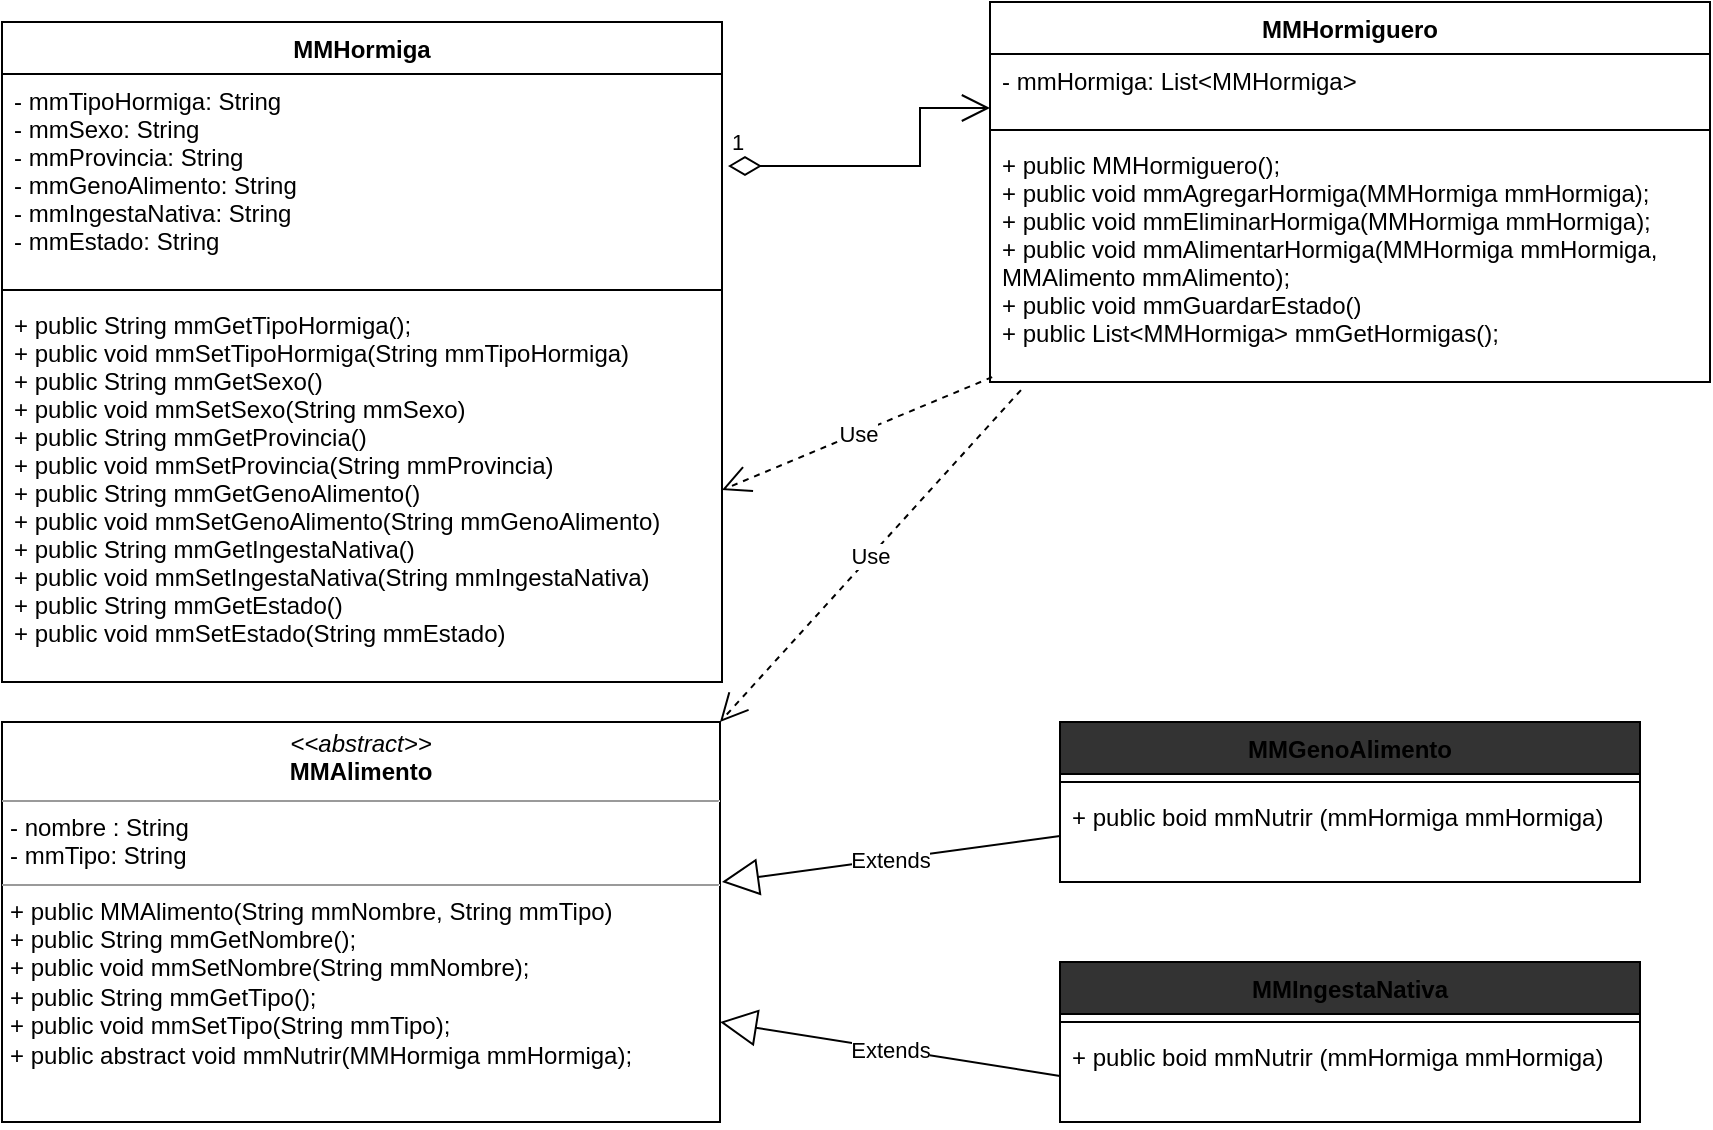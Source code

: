 <mxfile>
    <diagram id="z_uSLRBLm9-AL7y3q-LX" name="Page-1">
        <mxGraphModel dx="986" dy="571" grid="1" gridSize="10" guides="1" tooltips="1" connect="1" arrows="1" fold="1" page="1" pageScale="1" pageWidth="850" pageHeight="1100" math="0" shadow="0">
            <root>
                <mxCell id="0"/>
                <mxCell id="1" parent="0"/>
                <mxCell id="23" value="&lt;p style=&quot;margin:0px;margin-top:4px;text-align:center;&quot;&gt;&lt;i&gt;&amp;lt;&amp;lt;abstract&amp;gt;&amp;gt;&lt;/i&gt;&lt;br&gt;&lt;b&gt;MMAlimento&lt;/b&gt;&lt;/p&gt;&lt;hr size=&quot;1&quot;&gt;&lt;p style=&quot;margin:0px;margin-left:4px;&quot;&gt;- nombre : String&lt;br&gt;&lt;/p&gt;&lt;p style=&quot;margin:0px;margin-left:4px;&quot;&gt;- mmTipo: String&lt;/p&gt;&lt;hr size=&quot;1&quot;&gt;&lt;p style=&quot;margin:0px;margin-left:4px;&quot;&gt;+ public MMAlimento(String mmNombre, String mmTipo)&lt;/p&gt;&lt;p style=&quot;margin:0px;margin-left:4px;&quot;&gt;+ public String mmGetNombre();&lt;/p&gt;&lt;p style=&quot;margin:0px;margin-left:4px;&quot;&gt;+ public void mmSetNombre(String mmNombre);&lt;/p&gt;&lt;p style=&quot;margin:0px;margin-left:4px;&quot;&gt;+ public String mmGetTipo();&lt;/p&gt;&lt;p style=&quot;margin:0px;margin-left:4px;&quot;&gt;+ public void mmSetTipo(String mmTipo);&lt;/p&gt;&lt;p style=&quot;margin:0px;margin-left:4px;&quot;&gt;+ public abstract void mmNutrir(MMHormiga mmHormiga);&lt;/p&gt;" style="verticalAlign=top;align=left;overflow=fill;fontSize=12;fontFamily=Helvetica;html=1;" vertex="1" parent="1">
                    <mxGeometry x="31" y="370" width="359" height="200" as="geometry"/>
                </mxCell>
                <mxCell id="24" value="MMGenoAlimento" style="swimlane;fontStyle=1;align=center;verticalAlign=top;childLayout=stackLayout;horizontal=1;startSize=26;horizontalStack=0;resizeParent=1;resizeParentMax=0;resizeLast=0;collapsible=1;marginBottom=0;fillColor=#333333;strokeColor=#000000;" vertex="1" parent="1">
                    <mxGeometry x="560" y="370" width="290" height="80" as="geometry"/>
                </mxCell>
                <mxCell id="25" value="" style="line;strokeWidth=1;fillColor=none;align=left;verticalAlign=middle;spacingTop=-1;spacingLeft=3;spacingRight=3;rotatable=0;labelPosition=right;points=[];portConstraint=eastwest;strokeColor=inherit;" vertex="1" parent="24">
                    <mxGeometry y="26" width="290" height="8" as="geometry"/>
                </mxCell>
                <mxCell id="26" value="+ public boid mmNutrir (mmHormiga mmHormiga)" style="text;strokeColor=none;fillColor=none;align=left;verticalAlign=top;spacingLeft=4;spacingRight=4;overflow=hidden;rotatable=0;points=[[0,0.5],[1,0.5]];portConstraint=eastwest;" vertex="1" parent="24">
                    <mxGeometry y="34" width="290" height="46" as="geometry"/>
                </mxCell>
                <mxCell id="27" value="MMIngestaNativa" style="swimlane;fontStyle=1;align=center;verticalAlign=top;childLayout=stackLayout;horizontal=1;startSize=26;horizontalStack=0;resizeParent=1;resizeParentMax=0;resizeLast=0;collapsible=1;marginBottom=0;fillColor=#333333;strokeColor=#000000;" vertex="1" parent="1">
                    <mxGeometry x="560" y="490" width="290" height="80" as="geometry"/>
                </mxCell>
                <mxCell id="28" value="" style="line;strokeWidth=1;fillColor=none;align=left;verticalAlign=middle;spacingTop=-1;spacingLeft=3;spacingRight=3;rotatable=0;labelPosition=right;points=[];portConstraint=eastwest;strokeColor=inherit;" vertex="1" parent="27">
                    <mxGeometry y="26" width="290" height="8" as="geometry"/>
                </mxCell>
                <mxCell id="29" value="+ public boid mmNutrir (mmHormiga mmHormiga)" style="text;strokeColor=none;fillColor=none;align=left;verticalAlign=top;spacingLeft=4;spacingRight=4;overflow=hidden;rotatable=0;points=[[0,0.5],[1,0.5]];portConstraint=eastwest;" vertex="1" parent="27">
                    <mxGeometry y="34" width="290" height="46" as="geometry"/>
                </mxCell>
                <mxCell id="30" value="Extends" style="endArrow=block;endSize=16;endFill=0;html=1;entryX=1;entryY=0.75;entryDx=0;entryDy=0;exitX=0;exitY=0.5;exitDx=0;exitDy=0;" edge="1" parent="1" source="29" target="23">
                    <mxGeometry width="160" relative="1" as="geometry">
                        <mxPoint x="569.75" y="781" as="sourcePoint"/>
                        <mxPoint x="420" y="470" as="targetPoint"/>
                        <Array as="points"/>
                    </mxGeometry>
                </mxCell>
                <mxCell id="31" value="Extends" style="endArrow=block;endSize=16;endFill=0;html=1;entryX=1;entryY=0.75;entryDx=0;entryDy=0;exitX=0;exitY=0.5;exitDx=0;exitDy=0;" edge="1" parent="1" source="26">
                    <mxGeometry width="160" relative="1" as="geometry">
                        <mxPoint x="561" y="477" as="sourcePoint"/>
                        <mxPoint x="391" y="450" as="targetPoint"/>
                        <Array as="points"/>
                    </mxGeometry>
                </mxCell>
                <mxCell id="35" value="1" style="endArrow=open;html=1;endSize=12;startArrow=diamondThin;startSize=14;startFill=0;edgeStyle=orthogonalEdgeStyle;align=left;verticalAlign=bottom;rounded=0;sourcePerimeterSpacing=8;targetPerimeterSpacing=8;entryX=0;entryY=0.5;entryDx=0;entryDy=0;" edge="1" parent="1">
                    <mxGeometry x="-1" y="3" relative="1" as="geometry">
                        <mxPoint x="394" y="92" as="sourcePoint"/>
                        <mxPoint x="525" y="63" as="targetPoint"/>
                        <Array as="points">
                            <mxPoint x="490" y="92"/>
                            <mxPoint x="490" y="63"/>
                        </Array>
                    </mxGeometry>
                </mxCell>
                <mxCell id="36" value="Use" style="endArrow=open;endSize=12;dashed=1;html=1;rounded=0;sourcePerimeterSpacing=8;targetPerimeterSpacing=8;entryX=1;entryY=0.5;entryDx=0;entryDy=0;exitX=0.003;exitY=0.98;exitDx=0;exitDy=0;exitPerimeter=0;" edge="1" parent="1" source="49">
                    <mxGeometry width="160" relative="1" as="geometry">
                        <mxPoint x="523.56" y="208.414" as="sourcePoint"/>
                        <mxPoint x="391" y="254" as="targetPoint"/>
                    </mxGeometry>
                </mxCell>
                <mxCell id="37" value="Use" style="endArrow=open;endSize=12;dashed=1;html=1;rounded=0;sourcePerimeterSpacing=8;targetPerimeterSpacing=8;entryX=1;entryY=0;entryDx=0;entryDy=0;exitX=0.043;exitY=1.033;exitDx=0;exitDy=0;exitPerimeter=0;" edge="1" parent="1" source="49" target="23">
                    <mxGeometry width="160" relative="1" as="geometry">
                        <mxPoint x="524.28" y="211.586" as="sourcePoint"/>
                        <mxPoint x="401" y="264" as="targetPoint"/>
                    </mxGeometry>
                </mxCell>
                <mxCell id="42" value="MMHormiga" style="swimlane;fontStyle=1;align=center;verticalAlign=top;childLayout=stackLayout;horizontal=1;startSize=26;horizontalStack=0;resizeParent=1;resizeParentMax=0;resizeLast=0;collapsible=1;marginBottom=0;" vertex="1" parent="1">
                    <mxGeometry x="31" y="20" width="360" height="330" as="geometry">
                        <mxRectangle x="20" y="10" width="90" height="30" as="alternateBounds"/>
                    </mxGeometry>
                </mxCell>
                <mxCell id="43" value="- mmTipoHormiga: String&#10;- mmSexo: String&#10;- mmProvincia: String&#10;- mmGenoAlimento: String&#10;- mmIngestaNativa: String&#10;- mmEstado: String" style="text;strokeColor=none;fillColor=none;align=left;verticalAlign=top;spacingLeft=4;spacingRight=4;overflow=hidden;rotatable=0;points=[[0,0.5],[1,0.5]];portConstraint=eastwest;" vertex="1" parent="42">
                    <mxGeometry y="26" width="360" height="104" as="geometry"/>
                </mxCell>
                <mxCell id="44" value="" style="line;strokeWidth=1;fillColor=none;align=left;verticalAlign=middle;spacingTop=-1;spacingLeft=3;spacingRight=3;rotatable=0;labelPosition=right;points=[];portConstraint=eastwest;strokeColor=inherit;" vertex="1" parent="42">
                    <mxGeometry y="130" width="360" height="8" as="geometry"/>
                </mxCell>
                <mxCell id="45" value="+ public String mmGetTipoHormiga();&#10;+ public void mmSetTipoHormiga(String mmTipoHormiga)&#10;+ public String mmGetSexo()&#10;+ public void mmSetSexo(String mmSexo)&#10;+ public String mmGetProvincia()&#10;+ public void mmSetProvincia(String mmProvincia)&#10;+ public String mmGetGenoAlimento()&#10;+ public void mmSetGenoAlimento(String mmGenoAlimento)&#10;+ public String mmGetIngestaNativa()&#10;+ public void mmSetIngestaNativa(String mmIngestaNativa)&#10;+ public String mmGetEstado()&#10;+ public void mmSetEstado(String mmEstado)" style="text;strokeColor=none;fillColor=none;align=left;verticalAlign=top;spacingLeft=4;spacingRight=4;overflow=hidden;rotatable=0;points=[[0,0.5],[1,0.5]];portConstraint=eastwest;" vertex="1" parent="42">
                    <mxGeometry y="138" width="360" height="192" as="geometry"/>
                </mxCell>
                <mxCell id="46" value="MMHormiguero" style="swimlane;fontStyle=1;align=center;verticalAlign=top;childLayout=stackLayout;horizontal=1;startSize=26;horizontalStack=0;resizeParent=1;resizeParentMax=0;resizeLast=0;collapsible=1;marginBottom=0;" vertex="1" parent="1">
                    <mxGeometry x="525" y="10" width="360" height="190" as="geometry">
                        <mxRectangle x="20" y="10" width="90" height="30" as="alternateBounds"/>
                    </mxGeometry>
                </mxCell>
                <mxCell id="47" value="- mmHormiga: List&lt;MMHormiga&gt;" style="text;strokeColor=none;fillColor=none;align=left;verticalAlign=top;spacingLeft=4;spacingRight=4;overflow=hidden;rotatable=0;points=[[0,0.5],[1,0.5]];portConstraint=eastwest;" vertex="1" parent="46">
                    <mxGeometry y="26" width="360" height="34" as="geometry"/>
                </mxCell>
                <mxCell id="48" value="" style="line;strokeWidth=1;fillColor=none;align=left;verticalAlign=middle;spacingTop=-1;spacingLeft=3;spacingRight=3;rotatable=0;labelPosition=right;points=[];portConstraint=eastwest;strokeColor=inherit;" vertex="1" parent="46">
                    <mxGeometry y="60" width="360" height="8" as="geometry"/>
                </mxCell>
                <mxCell id="49" value="+ public MMHormiguero();&#10;+ public void mmAgregarHormiga(MMHormiga mmHormiga);&#10;+ public void mmEliminarHormiga(MMHormiga mmHormiga);&#10;+ public void mmAlimentarHormiga(MMHormiga mmHormiga, &#10;MMAlimento mmAlimento);&#10;+ public void mmGuardarEstado()&#10;+ public List&lt;MMHormiga&gt; mmGetHormigas();" style="text;strokeColor=none;fillColor=none;align=left;verticalAlign=top;spacingLeft=4;spacingRight=4;overflow=hidden;rotatable=0;points=[[0,0.5],[1,0.5]];portConstraint=eastwest;" vertex="1" parent="46">
                    <mxGeometry y="68" width="360" height="122" as="geometry"/>
                </mxCell>
            </root>
        </mxGraphModel>
    </diagram>
</mxfile>